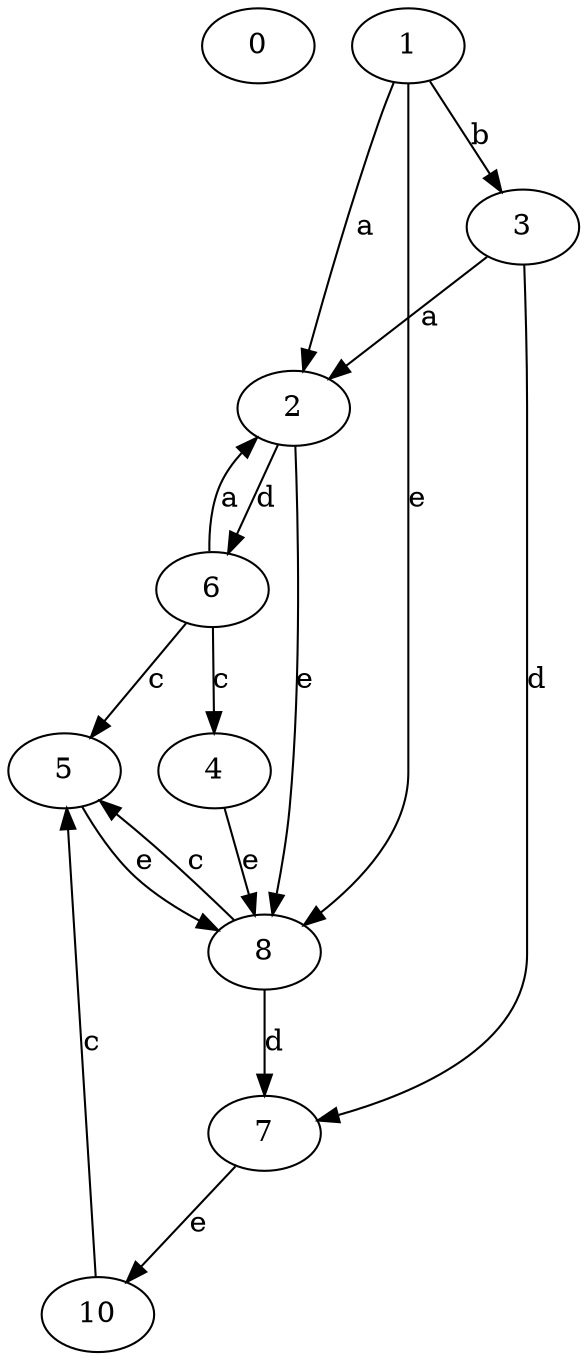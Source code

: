 strict digraph  {
0;
1;
2;
3;
4;
5;
6;
7;
8;
10;
1 -> 2  [label=a];
1 -> 3  [label=b];
1 -> 8  [label=e];
2 -> 6  [label=d];
2 -> 8  [label=e];
3 -> 2  [label=a];
3 -> 7  [label=d];
4 -> 8  [label=e];
5 -> 8  [label=e];
6 -> 2  [label=a];
6 -> 4  [label=c];
6 -> 5  [label=c];
7 -> 10  [label=e];
8 -> 5  [label=c];
8 -> 7  [label=d];
10 -> 5  [label=c];
}
